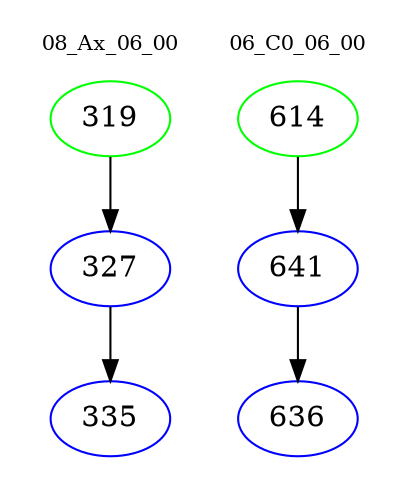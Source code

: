 digraph{
subgraph cluster_0 {
color = white
label = "08_Ax_06_00";
fontsize=10;
T0_319 [label="319", color="green"]
T0_319 -> T0_327 [color="black"]
T0_327 [label="327", color="blue"]
T0_327 -> T0_335 [color="black"]
T0_335 [label="335", color="blue"]
}
subgraph cluster_1 {
color = white
label = "06_C0_06_00";
fontsize=10;
T1_614 [label="614", color="green"]
T1_614 -> T1_641 [color="black"]
T1_641 [label="641", color="blue"]
T1_641 -> T1_636 [color="black"]
T1_636 [label="636", color="blue"]
}
}
